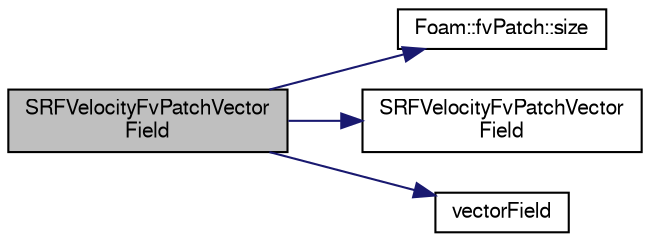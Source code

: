digraph "SRFVelocityFvPatchVectorField"
{
  bgcolor="transparent";
  edge [fontname="FreeSans",fontsize="10",labelfontname="FreeSans",labelfontsize="10"];
  node [fontname="FreeSans",fontsize="10",shape=record];
  rankdir="LR";
  Node4 [label="SRFVelocityFvPatchVector\lField",height=0.2,width=0.4,color="black", fillcolor="grey75", style="filled", fontcolor="black"];
  Node4 -> Node5 [color="midnightblue",fontsize="10",style="solid",fontname="FreeSans"];
  Node5 [label="Foam::fvPatch::size",height=0.2,width=0.4,color="black",URL="$a22870.html#a03bc1200aac252c4d3e18657d700b71c",tooltip="Return size. "];
  Node4 -> Node6 [color="midnightblue",fontsize="10",style="solid",fontname="FreeSans"];
  Node6 [label="SRFVelocityFvPatchVector\lField",height=0.2,width=0.4,color="black",URL="$a21954.html#a11b701517164b0a995364a4af4d54b19",tooltip="Construct from patch and internal field. "];
  Node4 -> Node7 [color="midnightblue",fontsize="10",style="solid",fontname="FreeSans"];
  Node7 [label="vectorField",height=0.2,width=0.4,color="black",URL="$a19007.html#a26449ea948f1206dbb29e1bc6e5c7c64"];
}
